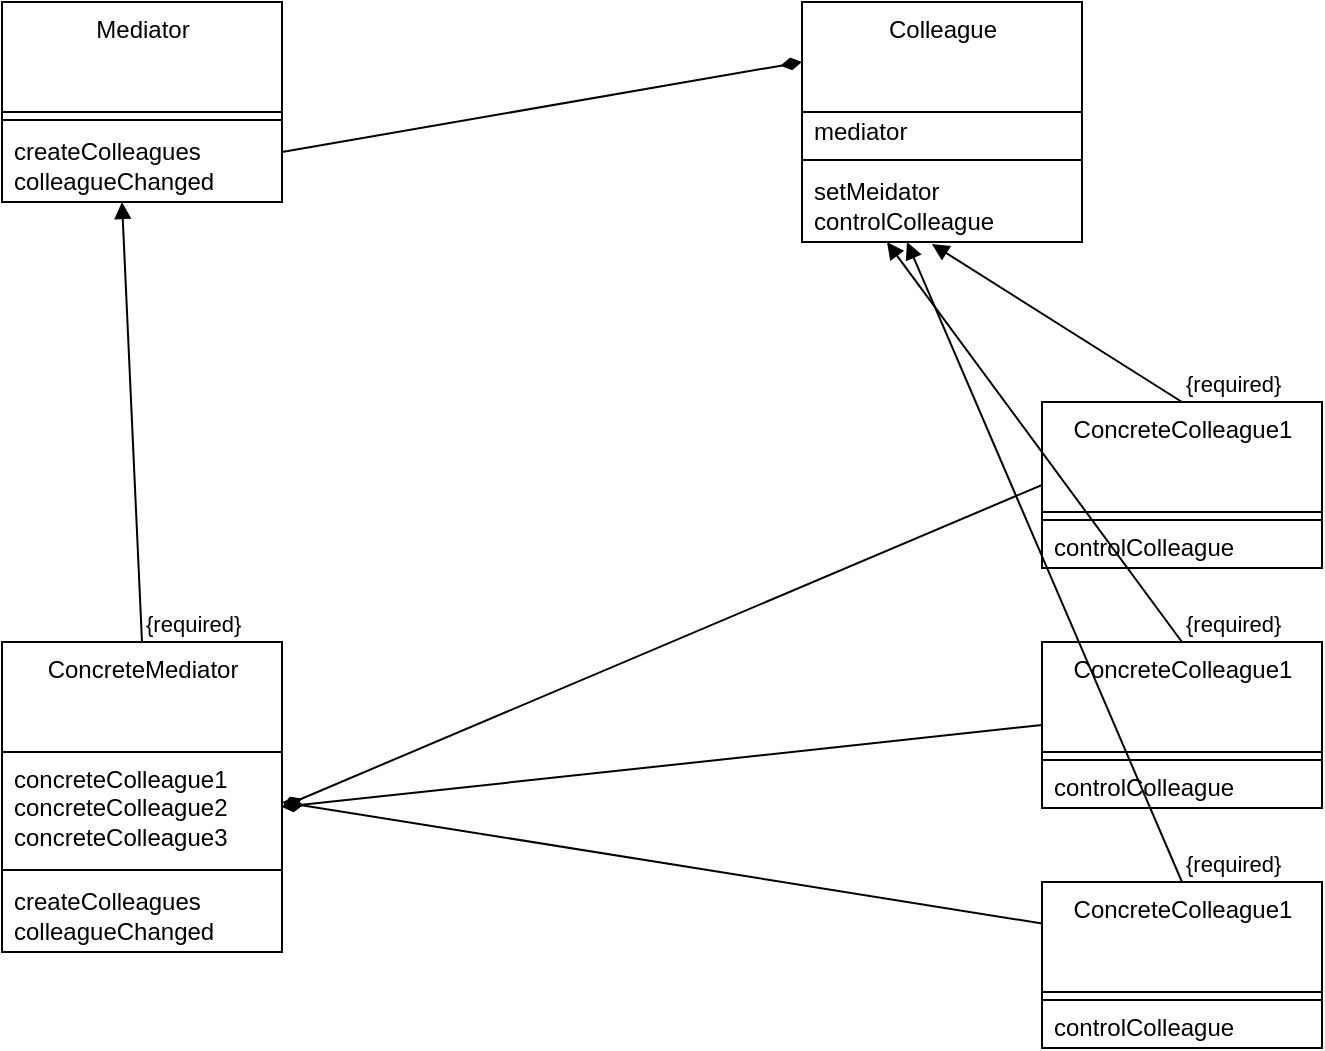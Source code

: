 <mxfile>
    <diagram id="uEtOQdx0ayNQAe_-_W1Q" name="Page-1">
        <mxGraphModel dx="990" dy="450" grid="1" gridSize="10" guides="1" tooltips="1" connect="1" arrows="1" fold="1" page="1" pageScale="1" pageWidth="827" pageHeight="1169" math="0" shadow="0">
            <root>
                <mxCell id="0"/>
                <mxCell id="1" parent="0"/>
                <mxCell id="2" value="Mediator" style="swimlane;fontStyle=0;align=center;verticalAlign=top;childLayout=stackLayout;horizontal=1;startSize=55;horizontalStack=0;resizeParent=1;resizeParentMax=0;resizeLast=0;collapsible=0;marginBottom=0;html=1;" vertex="1" parent="1">
                    <mxGeometry x="40" y="40" width="140" height="100" as="geometry"/>
                </mxCell>
                <mxCell id="7" value="" style="line;strokeWidth=1;fillColor=none;align=left;verticalAlign=middle;spacingTop=-1;spacingLeft=3;spacingRight=3;rotatable=0;labelPosition=right;points=[];portConstraint=eastwest;" vertex="1" parent="2">
                    <mxGeometry y="55" width="140" height="8" as="geometry"/>
                </mxCell>
                <mxCell id="9" value="createColleagues&lt;br&gt;colleagueChanged" style="text;html=1;strokeColor=none;fillColor=none;align=left;verticalAlign=middle;spacingLeft=4;spacingRight=4;overflow=hidden;rotatable=0;points=[[0,0.5],[1,0.5]];portConstraint=eastwest;" vertex="1" parent="2">
                    <mxGeometry y="63" width="140" height="37" as="geometry"/>
                </mxCell>
                <mxCell id="10" value="Colleague" style="swimlane;fontStyle=0;align=center;verticalAlign=top;childLayout=stackLayout;horizontal=1;startSize=55;horizontalStack=0;resizeParent=1;resizeParentMax=0;resizeLast=0;collapsible=0;marginBottom=0;html=1;" vertex="1" parent="1">
                    <mxGeometry x="440" y="40" width="140" height="120" as="geometry"/>
                </mxCell>
                <mxCell id="14" value="mediator" style="text;html=1;strokeColor=none;fillColor=none;align=left;verticalAlign=middle;spacingLeft=4;spacingRight=4;overflow=hidden;rotatable=0;points=[[0,0.5],[1,0.5]];portConstraint=eastwest;" vertex="1" parent="10">
                    <mxGeometry y="55" width="140" height="20" as="geometry"/>
                </mxCell>
                <mxCell id="15" value="" style="line;strokeWidth=1;fillColor=none;align=left;verticalAlign=middle;spacingTop=-1;spacingLeft=3;spacingRight=3;rotatable=0;labelPosition=right;points=[];portConstraint=eastwest;" vertex="1" parent="10">
                    <mxGeometry y="75" width="140" height="8" as="geometry"/>
                </mxCell>
                <mxCell id="17" value="setMeidator&lt;br&gt;controlColleague" style="text;html=1;strokeColor=none;fillColor=none;align=left;verticalAlign=middle;spacingLeft=4;spacingRight=4;overflow=hidden;rotatable=0;points=[[0,0.5],[1,0.5]];portConstraint=eastwest;" vertex="1" parent="10">
                    <mxGeometry y="83" width="140" height="37" as="geometry"/>
                </mxCell>
                <mxCell id="18" value="ConcreteColleague1" style="swimlane;fontStyle=0;align=center;verticalAlign=top;childLayout=stackLayout;horizontal=1;startSize=55;horizontalStack=0;resizeParent=1;resizeParentMax=0;resizeLast=0;collapsible=0;marginBottom=0;html=1;" vertex="1" parent="1">
                    <mxGeometry x="560" y="240" width="140" height="83" as="geometry"/>
                </mxCell>
                <mxCell id="23" value="" style="line;strokeWidth=1;fillColor=none;align=left;verticalAlign=middle;spacingTop=-1;spacingLeft=3;spacingRight=3;rotatable=0;labelPosition=right;points=[];portConstraint=eastwest;" vertex="1" parent="18">
                    <mxGeometry y="55" width="140" height="8" as="geometry"/>
                </mxCell>
                <mxCell id="25" value="controlColleague" style="text;html=1;strokeColor=none;fillColor=none;align=left;verticalAlign=middle;spacingLeft=4;spacingRight=4;overflow=hidden;rotatable=0;points=[[0,0.5],[1,0.5]];portConstraint=eastwest;" vertex="1" parent="18">
                    <mxGeometry y="63" width="140" height="20" as="geometry"/>
                </mxCell>
                <mxCell id="42" value="ConcreteMediator" style="swimlane;fontStyle=0;align=center;verticalAlign=top;childLayout=stackLayout;horizontal=1;startSize=55;horizontalStack=0;resizeParent=1;resizeParentMax=0;resizeLast=0;collapsible=0;marginBottom=0;html=1;" vertex="1" parent="1">
                    <mxGeometry x="40" y="360" width="140" height="155" as="geometry"/>
                </mxCell>
                <mxCell id="46" value="concreteColleague1&lt;br&gt;concreteColleague2&lt;br&gt;concreteColleague3" style="text;html=1;strokeColor=none;fillColor=none;align=left;verticalAlign=middle;spacingLeft=4;spacingRight=4;overflow=hidden;rotatable=0;points=[[0,0.5],[1,0.5]];portConstraint=eastwest;" vertex="1" parent="42">
                    <mxGeometry y="55" width="140" height="55" as="geometry"/>
                </mxCell>
                <mxCell id="47" value="" style="line;strokeWidth=1;fillColor=none;align=left;verticalAlign=middle;spacingTop=-1;spacingLeft=3;spacingRight=3;rotatable=0;labelPosition=right;points=[];portConstraint=eastwest;" vertex="1" parent="42">
                    <mxGeometry y="110" width="140" height="8" as="geometry"/>
                </mxCell>
                <mxCell id="49" value="createColleagues&lt;br&gt;colleagueChanged" style="text;html=1;strokeColor=none;fillColor=none;align=left;verticalAlign=middle;spacingLeft=4;spacingRight=4;overflow=hidden;rotatable=0;points=[[0,0.5],[1,0.5]];portConstraint=eastwest;" vertex="1" parent="42">
                    <mxGeometry y="118" width="140" height="37" as="geometry"/>
                </mxCell>
                <mxCell id="50" value="ConcreteColleague1" style="swimlane;fontStyle=0;align=center;verticalAlign=top;childLayout=stackLayout;horizontal=1;startSize=55;horizontalStack=0;resizeParent=1;resizeParentMax=0;resizeLast=0;collapsible=0;marginBottom=0;html=1;" vertex="1" parent="1">
                    <mxGeometry x="560" y="360" width="140" height="83" as="geometry"/>
                </mxCell>
                <mxCell id="51" value="" style="line;strokeWidth=1;fillColor=none;align=left;verticalAlign=middle;spacingTop=-1;spacingLeft=3;spacingRight=3;rotatable=0;labelPosition=right;points=[];portConstraint=eastwest;" vertex="1" parent="50">
                    <mxGeometry y="55" width="140" height="8" as="geometry"/>
                </mxCell>
                <mxCell id="52" value="controlColleague" style="text;html=1;strokeColor=none;fillColor=none;align=left;verticalAlign=middle;spacingLeft=4;spacingRight=4;overflow=hidden;rotatable=0;points=[[0,0.5],[1,0.5]];portConstraint=eastwest;" vertex="1" parent="50">
                    <mxGeometry y="63" width="140" height="20" as="geometry"/>
                </mxCell>
                <mxCell id="53" value="ConcreteColleague1" style="swimlane;fontStyle=0;align=center;verticalAlign=top;childLayout=stackLayout;horizontal=1;startSize=55;horizontalStack=0;resizeParent=1;resizeParentMax=0;resizeLast=0;collapsible=0;marginBottom=0;html=1;" vertex="1" parent="1">
                    <mxGeometry x="560" y="480" width="140" height="83" as="geometry"/>
                </mxCell>
                <mxCell id="54" value="" style="line;strokeWidth=1;fillColor=none;align=left;verticalAlign=middle;spacingTop=-1;spacingLeft=3;spacingRight=3;rotatable=0;labelPosition=right;points=[];portConstraint=eastwest;" vertex="1" parent="53">
                    <mxGeometry y="55" width="140" height="8" as="geometry"/>
                </mxCell>
                <mxCell id="55" value="controlColleague" style="text;html=1;strokeColor=none;fillColor=none;align=left;verticalAlign=middle;spacingLeft=4;spacingRight=4;overflow=hidden;rotatable=0;points=[[0,0.5],[1,0.5]];portConstraint=eastwest;" vertex="1" parent="53">
                    <mxGeometry y="63" width="140" height="20" as="geometry"/>
                </mxCell>
                <mxCell id="56" value="" style="endArrow=none;startArrow=diamondThin;endFill=0;startFill=1;html=1;verticalAlign=bottom;labelBackgroundColor=none;strokeWidth=1;startSize=8;endSize=8;entryX=1;entryY=0.75;entryDx=0;entryDy=0;exitX=0;exitY=0.25;exitDx=0;exitDy=0;" edge="1" parent="1" source="10" target="2">
                    <mxGeometry width="160" relative="1" as="geometry">
                        <mxPoint x="330" y="170" as="sourcePoint"/>
                        <mxPoint x="490" y="170" as="targetPoint"/>
                    </mxGeometry>
                </mxCell>
                <mxCell id="57" value="" style="endArrow=none;startArrow=diamondThin;endFill=0;startFill=1;html=1;verticalAlign=bottom;labelBackgroundColor=none;strokeWidth=1;startSize=8;endSize=8;entryX=0;entryY=0.5;entryDx=0;entryDy=0;exitX=1;exitY=0.5;exitDx=0;exitDy=0;" edge="1" parent="1" source="46" target="18">
                    <mxGeometry width="160" relative="1" as="geometry">
                        <mxPoint x="450" y="300" as="sourcePoint"/>
                        <mxPoint x="190" y="345" as="targetPoint"/>
                    </mxGeometry>
                </mxCell>
                <mxCell id="59" value="" style="endArrow=none;startArrow=diamondThin;endFill=0;startFill=1;html=1;verticalAlign=bottom;labelBackgroundColor=none;strokeWidth=1;startSize=8;endSize=8;entryX=0;entryY=0.5;entryDx=0;entryDy=0;exitX=1;exitY=0.5;exitDx=0;exitDy=0;" edge="1" parent="1" source="46" target="50">
                    <mxGeometry width="160" relative="1" as="geometry">
                        <mxPoint x="190" y="452.5" as="sourcePoint"/>
                        <mxPoint x="570" y="291.5" as="targetPoint"/>
                    </mxGeometry>
                </mxCell>
                <mxCell id="60" value="" style="endArrow=none;startArrow=diamondThin;endFill=0;startFill=1;html=1;verticalAlign=bottom;labelBackgroundColor=none;strokeWidth=1;startSize=8;endSize=8;entryX=0;entryY=0.25;entryDx=0;entryDy=0;" edge="1" parent="1" target="53">
                    <mxGeometry width="160" relative="1" as="geometry">
                        <mxPoint x="180" y="440" as="sourcePoint"/>
                        <mxPoint x="570" y="411.5" as="targetPoint"/>
                    </mxGeometry>
                </mxCell>
                <mxCell id="64" value="{required}" style="html=1;verticalAlign=bottom;labelBackgroundColor=none;endArrow=block;endFill=1;endSize=6;align=left;exitX=0.5;exitY=0;exitDx=0;exitDy=0;entryX=0.464;entryY=1.027;entryDx=0;entryDy=0;entryPerimeter=0;" edge="1" parent="1" source="18" target="17">
                    <mxGeometry x="-1" relative="1" as="geometry">
                        <mxPoint x="330" y="290" as="sourcePoint"/>
                        <mxPoint x="500" y="170" as="targetPoint"/>
                    </mxGeometry>
                </mxCell>
                <mxCell id="65" value="{required}" style="html=1;verticalAlign=bottom;labelBackgroundColor=none;endArrow=block;endFill=1;endSize=6;align=left;exitX=0.5;exitY=0;exitDx=0;exitDy=0;entryX=0.464;entryY=1.027;entryDx=0;entryDy=0;entryPerimeter=0;" edge="1" parent="1" source="50">
                    <mxGeometry x="-1" relative="1" as="geometry">
                        <mxPoint x="537.52" y="259.75" as="sourcePoint"/>
                        <mxPoint x="482.48" y="159.999" as="targetPoint"/>
                    </mxGeometry>
                </mxCell>
                <mxCell id="66" value="{required}" style="html=1;verticalAlign=bottom;labelBackgroundColor=none;endArrow=block;endFill=1;endSize=6;align=left;exitX=0.5;exitY=0;exitDx=0;exitDy=0;entryX=0.464;entryY=1.027;entryDx=0;entryDy=0;entryPerimeter=0;" edge="1" parent="1" source="53">
                    <mxGeometry x="-1" relative="1" as="geometry">
                        <mxPoint x="570" y="380.75" as="sourcePoint"/>
                        <mxPoint x="492.48" y="159.999" as="targetPoint"/>
                    </mxGeometry>
                </mxCell>
                <mxCell id="67" value="{required}" style="html=1;verticalAlign=bottom;labelBackgroundColor=none;endArrow=block;endFill=1;endSize=6;align=left;exitX=0.5;exitY=0;exitDx=0;exitDy=0;entryX=0.464;entryY=1.027;entryDx=0;entryDy=0;entryPerimeter=0;" edge="1" parent="1" source="42">
                    <mxGeometry x="-1" relative="1" as="geometry">
                        <mxPoint x="155.04" y="239.75" as="sourcePoint"/>
                        <mxPoint x="100.0" y="139.999" as="targetPoint"/>
                    </mxGeometry>
                </mxCell>
            </root>
        </mxGraphModel>
    </diagram>
</mxfile>
